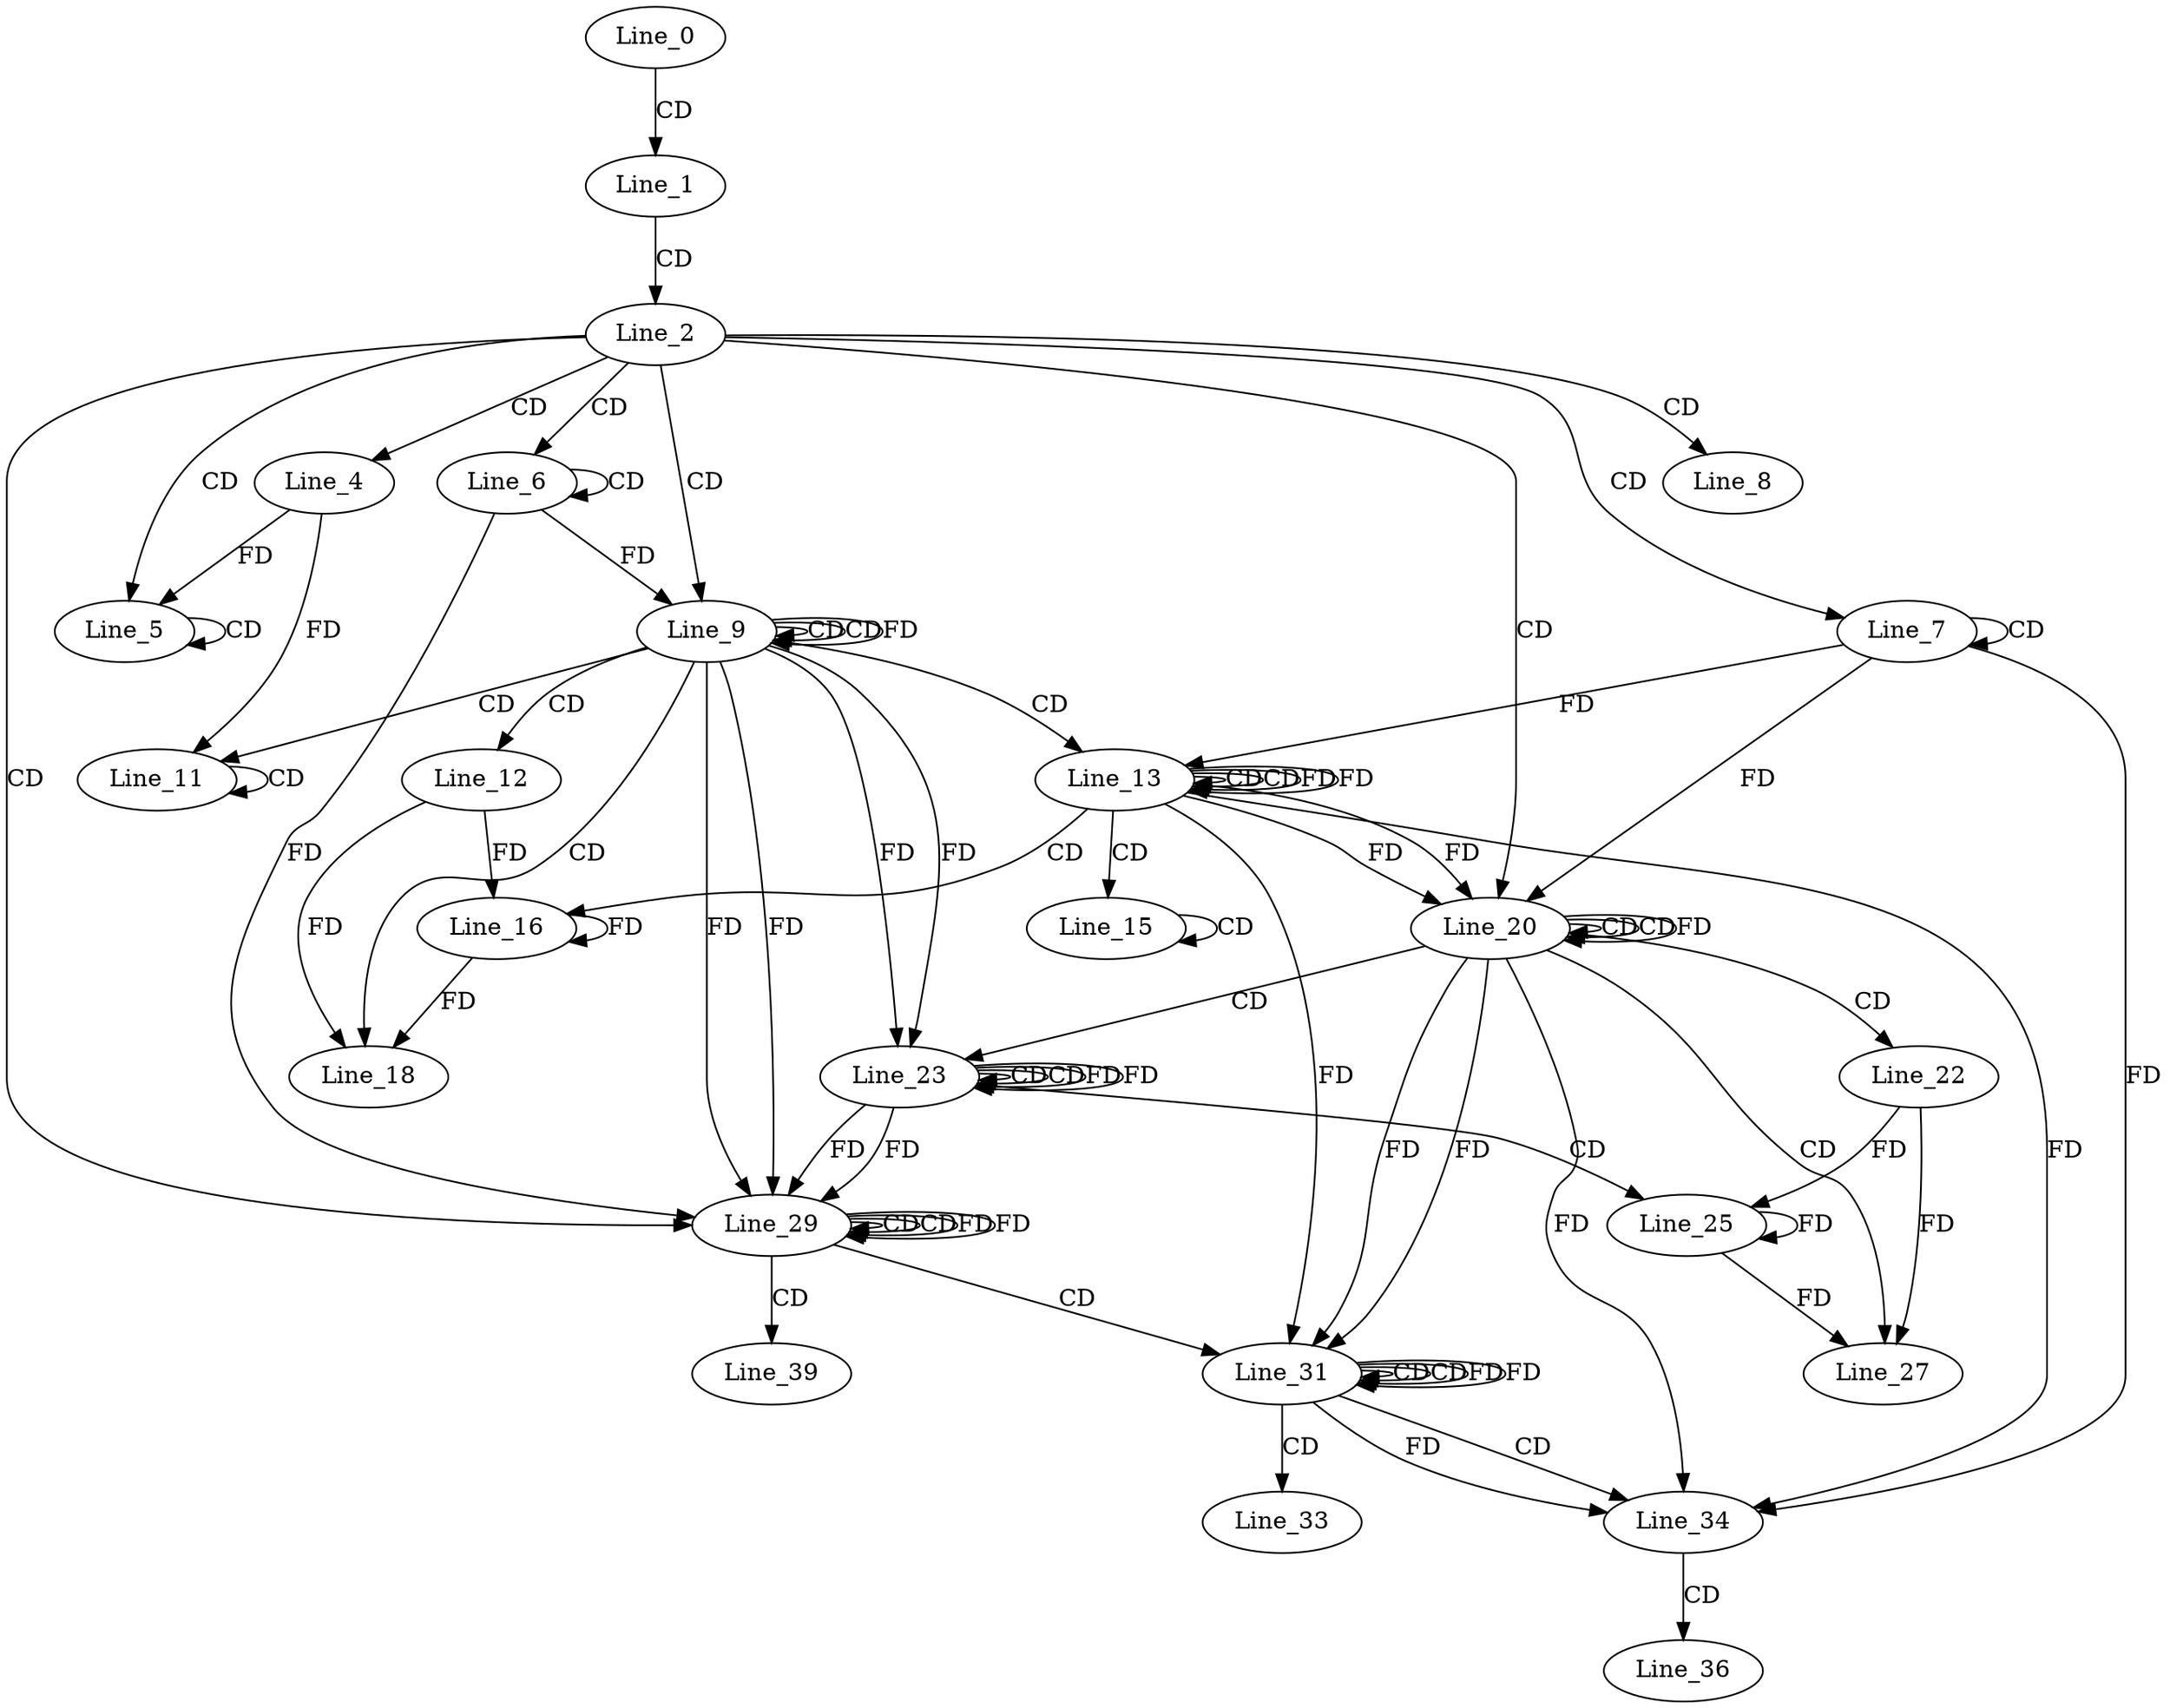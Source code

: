 digraph G {
  Line_0;
  Line_1;
  Line_2;
  Line_4;
  Line_5;
  Line_5;
  Line_5;
  Line_6;
  Line_6;
  Line_7;
  Line_7;
  Line_8;
  Line_9;
  Line_9;
  Line_9;
  Line_11;
  Line_11;
  Line_11;
  Line_12;
  Line_13;
  Line_13;
  Line_13;
  Line_15;
  Line_15;
  Line_16;
  Line_18;
  Line_20;
  Line_20;
  Line_20;
  Line_22;
  Line_23;
  Line_23;
  Line_23;
  Line_25;
  Line_27;
  Line_29;
  Line_29;
  Line_29;
  Line_31;
  Line_31;
  Line_31;
  Line_33;
  Line_34;
  Line_36;
  Line_39;
  Line_0 -> Line_1 [ label="CD" ];
  Line_1 -> Line_2 [ label="CD" ];
  Line_2 -> Line_4 [ label="CD" ];
  Line_2 -> Line_5 [ label="CD" ];
  Line_5 -> Line_5 [ label="CD" ];
  Line_4 -> Line_5 [ label="FD" ];
  Line_2 -> Line_6 [ label="CD" ];
  Line_6 -> Line_6 [ label="CD" ];
  Line_2 -> Line_7 [ label="CD" ];
  Line_7 -> Line_7 [ label="CD" ];
  Line_2 -> Line_8 [ label="CD" ];
  Line_2 -> Line_9 [ label="CD" ];
  Line_9 -> Line_9 [ label="CD" ];
  Line_6 -> Line_9 [ label="FD" ];
  Line_9 -> Line_9 [ label="CD" ];
  Line_9 -> Line_9 [ label="FD" ];
  Line_9 -> Line_11 [ label="CD" ];
  Line_11 -> Line_11 [ label="CD" ];
  Line_4 -> Line_11 [ label="FD" ];
  Line_9 -> Line_12 [ label="CD" ];
  Line_9 -> Line_13 [ label="CD" ];
  Line_13 -> Line_13 [ label="CD" ];
  Line_7 -> Line_13 [ label="FD" ];
  Line_13 -> Line_13 [ label="CD" ];
  Line_13 -> Line_13 [ label="FD" ];
  Line_13 -> Line_15 [ label="CD" ];
  Line_15 -> Line_15 [ label="CD" ];
  Line_13 -> Line_16 [ label="CD" ];
  Line_16 -> Line_16 [ label="FD" ];
  Line_12 -> Line_16 [ label="FD" ];
  Line_9 -> Line_18 [ label="CD" ];
  Line_16 -> Line_18 [ label="FD" ];
  Line_12 -> Line_18 [ label="FD" ];
  Line_2 -> Line_20 [ label="CD" ];
  Line_20 -> Line_20 [ label="CD" ];
  Line_13 -> Line_20 [ label="FD" ];
  Line_7 -> Line_20 [ label="FD" ];
  Line_20 -> Line_20 [ label="CD" ];
  Line_20 -> Line_20 [ label="FD" ];
  Line_13 -> Line_20 [ label="FD" ];
  Line_20 -> Line_22 [ label="CD" ];
  Line_20 -> Line_23 [ label="CD" ];
  Line_23 -> Line_23 [ label="CD" ];
  Line_9 -> Line_23 [ label="FD" ];
  Line_23 -> Line_23 [ label="CD" ];
  Line_23 -> Line_23 [ label="FD" ];
  Line_9 -> Line_23 [ label="FD" ];
  Line_23 -> Line_25 [ label="CD" ];
  Line_25 -> Line_25 [ label="FD" ];
  Line_22 -> Line_25 [ label="FD" ];
  Line_20 -> Line_27 [ label="CD" ];
  Line_25 -> Line_27 [ label="FD" ];
  Line_22 -> Line_27 [ label="FD" ];
  Line_2 -> Line_29 [ label="CD" ];
  Line_29 -> Line_29 [ label="CD" ];
  Line_23 -> Line_29 [ label="FD" ];
  Line_9 -> Line_29 [ label="FD" ];
  Line_6 -> Line_29 [ label="FD" ];
  Line_29 -> Line_29 [ label="CD" ];
  Line_29 -> Line_29 [ label="FD" ];
  Line_23 -> Line_29 [ label="FD" ];
  Line_9 -> Line_29 [ label="FD" ];
  Line_29 -> Line_31 [ label="CD" ];
  Line_31 -> Line_31 [ label="CD" ];
  Line_20 -> Line_31 [ label="FD" ];
  Line_31 -> Line_31 [ label="CD" ];
  Line_31 -> Line_31 [ label="FD" ];
  Line_20 -> Line_31 [ label="FD" ];
  Line_13 -> Line_31 [ label="FD" ];
  Line_31 -> Line_33 [ label="CD" ];
  Line_31 -> Line_34 [ label="CD" ];
  Line_31 -> Line_34 [ label="FD" ];
  Line_20 -> Line_34 [ label="FD" ];
  Line_13 -> Line_34 [ label="FD" ];
  Line_7 -> Line_34 [ label="FD" ];
  Line_34 -> Line_36 [ label="CD" ];
  Line_29 -> Line_39 [ label="CD" ];
  Line_13 -> Line_13 [ label="FD" ];
  Line_23 -> Line_23 [ label="FD" ];
  Line_29 -> Line_29 [ label="FD" ];
  Line_31 -> Line_31 [ label="FD" ];
}
